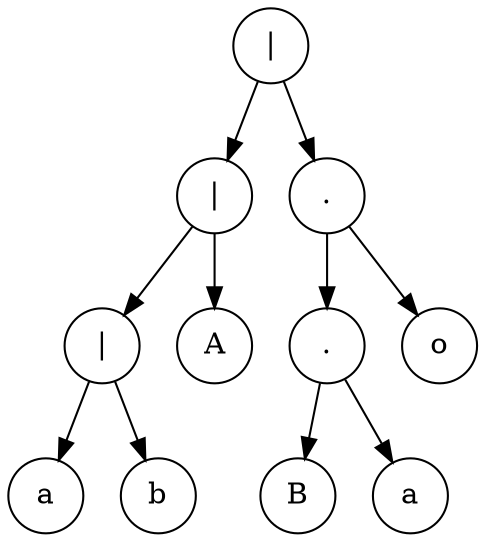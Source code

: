 digraph Tree{
node [shape=circle];
node0 [label="a"];
node1 [label="b"];
node2 [label="|"];
node3 [label="A"];
node4 [label="|"];
node5 [label="B"];
node6 [label="a"];
node7 [label="."];
node8 [label="o"];
node9 [label="."];
node10 [label="|"];
node2->node0;
node2->node1;
node4->node2;
node4->node3;
node7->node5;
node7->node6;
node9->node7;
node9->node8;
node10->node4;
node10->node9;
}
